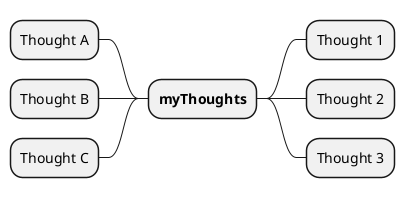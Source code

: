@startmindmap

+ **myThoughts**
++ Thought 1
++ Thought 2
++ Thought 3

'tag::left[]
-- Thought A
-- Thought B
-- Thought C
'end::left[]

@endmindmap

